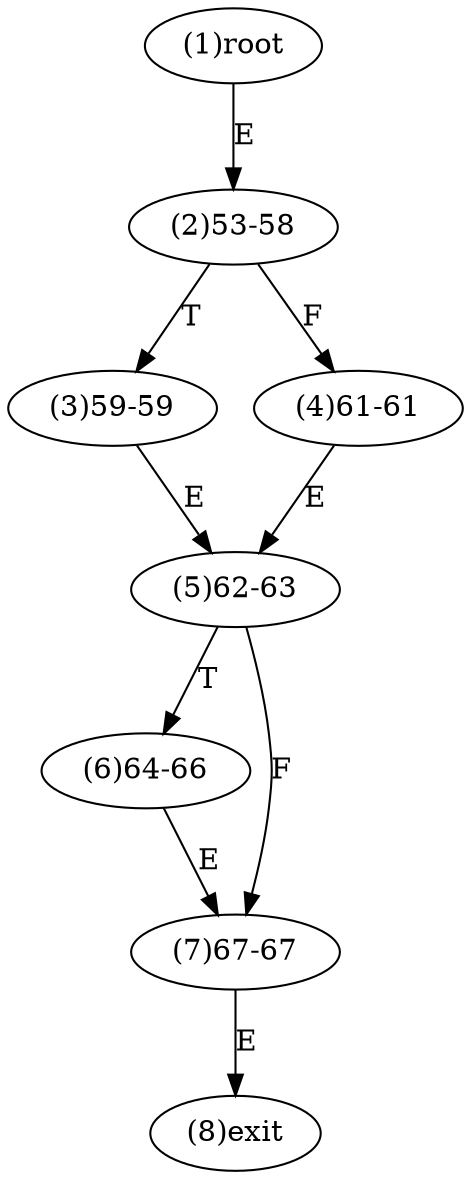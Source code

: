 digraph "" { 
1[ label="(1)root"];
2[ label="(2)53-58"];
3[ label="(3)59-59"];
4[ label="(4)61-61"];
5[ label="(5)62-63"];
6[ label="(6)64-66"];
7[ label="(7)67-67"];
8[ label="(8)exit"];
1->2[ label="E"];
2->4[ label="F"];
2->3[ label="T"];
3->5[ label="E"];
4->5[ label="E"];
5->7[ label="F"];
5->6[ label="T"];
6->7[ label="E"];
7->8[ label="E"];
}